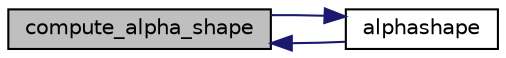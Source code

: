 digraph "compute_alpha_shape"
{
  edge [fontname="Helvetica",fontsize="10",labelfontname="Helvetica",labelfontsize="10"];
  node [fontname="Helvetica",fontsize="10",shape=record];
  rankdir="LR";
  Node40 [label="compute_alpha_shape",height=0.2,width=0.4,color="black", fillcolor="grey75", style="filled", fontcolor="black"];
  Node40 -> Node41 [dir="back",color="midnightblue",fontsize="10",style="solid",fontname="Helvetica"];
  Node41 [label="alphashape",height=0.2,width=0.4,color="black", fillcolor="white", style="filled",URL="$alpha_8c.html#a7539769eb3b91d75704c2d9b775129c3"];
  Node41 -> Node40 [dir="back",color="midnightblue",fontsize="10",style="solid",fontname="Helvetica"];
}
